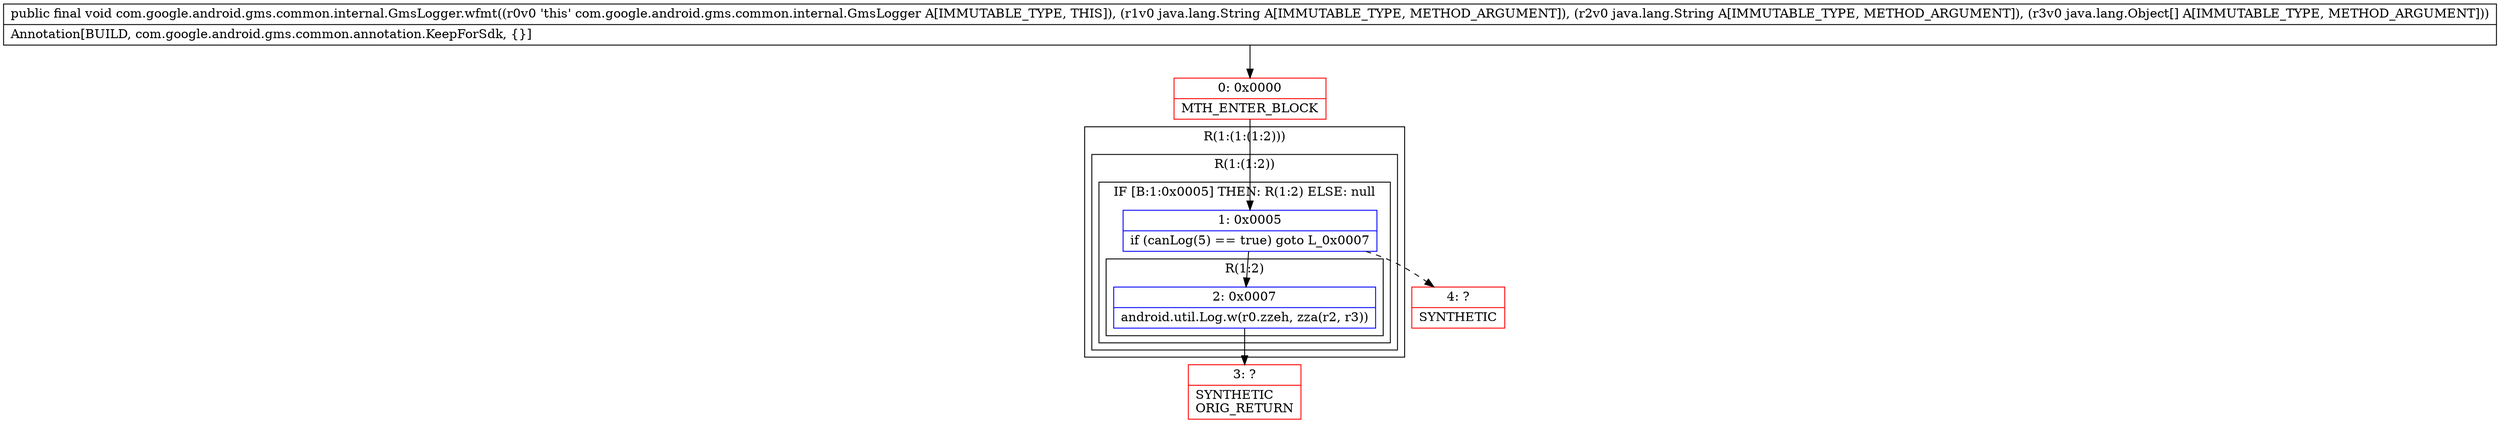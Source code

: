 digraph "CFG forcom.google.android.gms.common.internal.GmsLogger.wfmt(Ljava\/lang\/String;Ljava\/lang\/String;[Ljava\/lang\/Object;)V" {
subgraph cluster_Region_907196703 {
label = "R(1:(1:(1:2)))";
node [shape=record,color=blue];
subgraph cluster_Region_1662204307 {
label = "R(1:(1:2))";
node [shape=record,color=blue];
subgraph cluster_IfRegion_1939379362 {
label = "IF [B:1:0x0005] THEN: R(1:2) ELSE: null";
node [shape=record,color=blue];
Node_1 [shape=record,label="{1\:\ 0x0005|if (canLog(5) == true) goto L_0x0007\l}"];
subgraph cluster_Region_866940700 {
label = "R(1:2)";
node [shape=record,color=blue];
Node_2 [shape=record,label="{2\:\ 0x0007|android.util.Log.w(r0.zzeh, zza(r2, r3))\l}"];
}
}
}
}
Node_0 [shape=record,color=red,label="{0\:\ 0x0000|MTH_ENTER_BLOCK\l}"];
Node_3 [shape=record,color=red,label="{3\:\ ?|SYNTHETIC\lORIG_RETURN\l}"];
Node_4 [shape=record,color=red,label="{4\:\ ?|SYNTHETIC\l}"];
MethodNode[shape=record,label="{public final void com.google.android.gms.common.internal.GmsLogger.wfmt((r0v0 'this' com.google.android.gms.common.internal.GmsLogger A[IMMUTABLE_TYPE, THIS]), (r1v0 java.lang.String A[IMMUTABLE_TYPE, METHOD_ARGUMENT]), (r2v0 java.lang.String A[IMMUTABLE_TYPE, METHOD_ARGUMENT]), (r3v0 java.lang.Object[] A[IMMUTABLE_TYPE, METHOD_ARGUMENT]))  | Annotation[BUILD, com.google.android.gms.common.annotation.KeepForSdk, \{\}]\l}"];
MethodNode -> Node_0;
Node_1 -> Node_2;
Node_1 -> Node_4[style=dashed];
Node_2 -> Node_3;
Node_0 -> Node_1;
}

